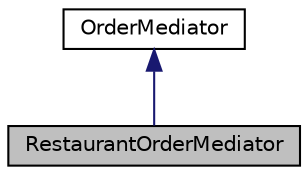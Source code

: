digraph "RestaurantOrderMediator"
{
 // LATEX_PDF_SIZE
  edge [fontname="Helvetica",fontsize="10",labelfontname="Helvetica",labelfontsize="10"];
  node [fontname="Helvetica",fontsize="10",shape=record];
  Node1 [label="RestaurantOrderMediator",height=0.2,width=0.4,color="black", fillcolor="grey75", style="filled", fontcolor="black",tooltip="A mediator class that coordinates communication between waiters, chefs, and bartender to fulfill orde..."];
  Node2 -> Node1 [dir="back",color="midnightblue",fontsize="10",style="solid",fontname="Helvetica"];
  Node2 [label="OrderMediator",height=0.2,width=0.4,color="black", fillcolor="white", style="filled",URL="$classOrderMediator.html",tooltip="The OrderMediator class is an abstract class that defines the interface for a mediator between the Wa..."];
}
